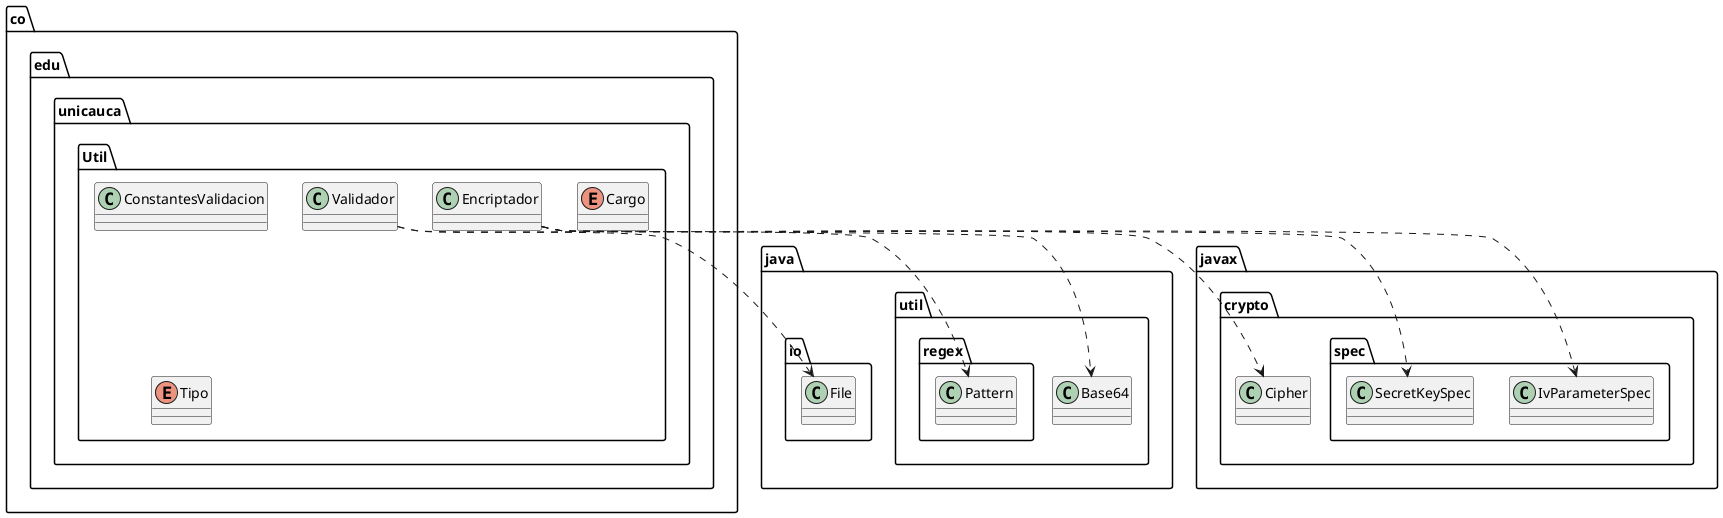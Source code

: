 @startuml
class co.edu.unicauca.Util.ConstantesValidacion
class co.edu.unicauca.Util.Encriptador
class co.edu.unicauca.Util.Validador
class java.io.File
class java.util.Base64
class java.util.regex.Pattern
class javax.crypto.Cipher
class javax.crypto.spec.IvParameterSpec
class javax.crypto.spec.SecretKeySpec
enum co.edu.unicauca.Util.Cargo
enum co.edu.unicauca.Util.Tipo
co.edu.unicauca.Util.Encriptador ..> java.util.Base64
co.edu.unicauca.Util.Encriptador ..> javax.crypto.Cipher
co.edu.unicauca.Util.Encriptador ..> javax.crypto.spec.IvParameterSpec
co.edu.unicauca.Util.Encriptador ..> javax.crypto.spec.SecretKeySpec
co.edu.unicauca.Util.Validador ..> java.io.File
co.edu.unicauca.Util.Validador ..> java.util.regex.Pattern
@enduml